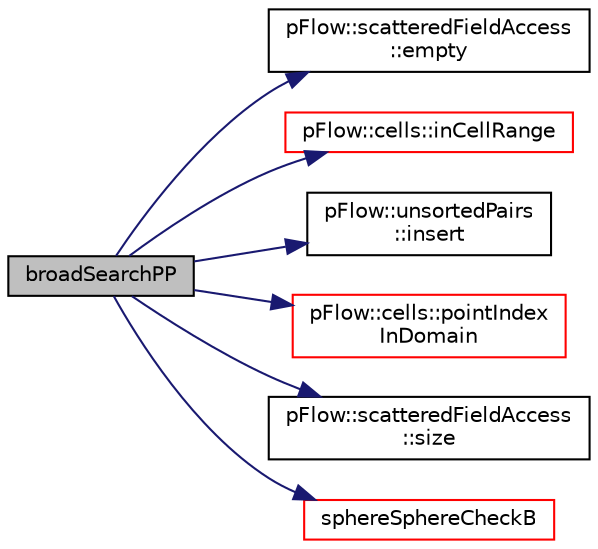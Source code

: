 digraph "broadSearchPP"
{
 // LATEX_PDF_SIZE
  edge [fontname="Helvetica",fontsize="10",labelfontname="Helvetica",labelfontsize="10"];
  node [fontname="Helvetica",fontsize="10",shape=record];
  rankdir="LR";
  Node1 [label="broadSearchPP",height=0.2,width=0.4,color="black", fillcolor="grey75", style="filled", fontcolor="black",tooltip=" "];
  Node1 -> Node2 [color="midnightblue",fontsize="10",style="solid",fontname="Helvetica"];
  Node2 [label="pFlow::scatteredFieldAccess\l::empty",height=0.2,width=0.4,color="black", fillcolor="white", style="filled",URL="$classpFlow_1_1scatteredFieldAccess.html#a43be5325ac00e9fa5e1157ad97bfcf7c",tooltip=" "];
  Node1 -> Node3 [color="midnightblue",fontsize="10",style="solid",fontname="Helvetica"];
  Node3 [label="pFlow::cells::inCellRange",height=0.2,width=0.4,color="red", fillcolor="white", style="filled",URL="$classpFlow_1_1cells.html#aab48a267b05b25868944d25f7f8c64e0",tooltip=" "];
  Node1 -> Node7 [color="midnightblue",fontsize="10",style="solid",fontname="Helvetica"];
  Node7 [label="pFlow::unsortedPairs\l::insert",height=0.2,width=0.4,color="black", fillcolor="white", style="filled",URL="$classpFlow_1_1unsortedPairs.html#afeb2f431342b87934f2fc1be5da22341",tooltip=" "];
  Node1 -> Node8 [color="midnightblue",fontsize="10",style="solid",fontname="Helvetica"];
  Node8 [label="pFlow::cells::pointIndex\lInDomain",height=0.2,width=0.4,color="red", fillcolor="white", style="filled",URL="$classpFlow_1_1cells.html#a6590430b6e9260076e11d92aba79821b",tooltip=" "];
  Node1 -> Node13 [color="midnightblue",fontsize="10",style="solid",fontname="Helvetica"];
  Node13 [label="pFlow::scatteredFieldAccess\l::size",height=0.2,width=0.4,color="black", fillcolor="white", style="filled",URL="$classpFlow_1_1scatteredFieldAccess.html#a29908231382cfa67191aec2c9f8bca23",tooltip=" "];
  Node1 -> Node14 [color="midnightblue",fontsize="10",style="solid",fontname="Helvetica"];
  Node14 [label="sphereSphereCheckB",height=0.2,width=0.4,color="red", fillcolor="white", style="filled",URL="$ppwBndryContactSearchKernels_8cpp.html#a688e240b5abd51fc20673546cfaeb22f",tooltip=" "];
}

